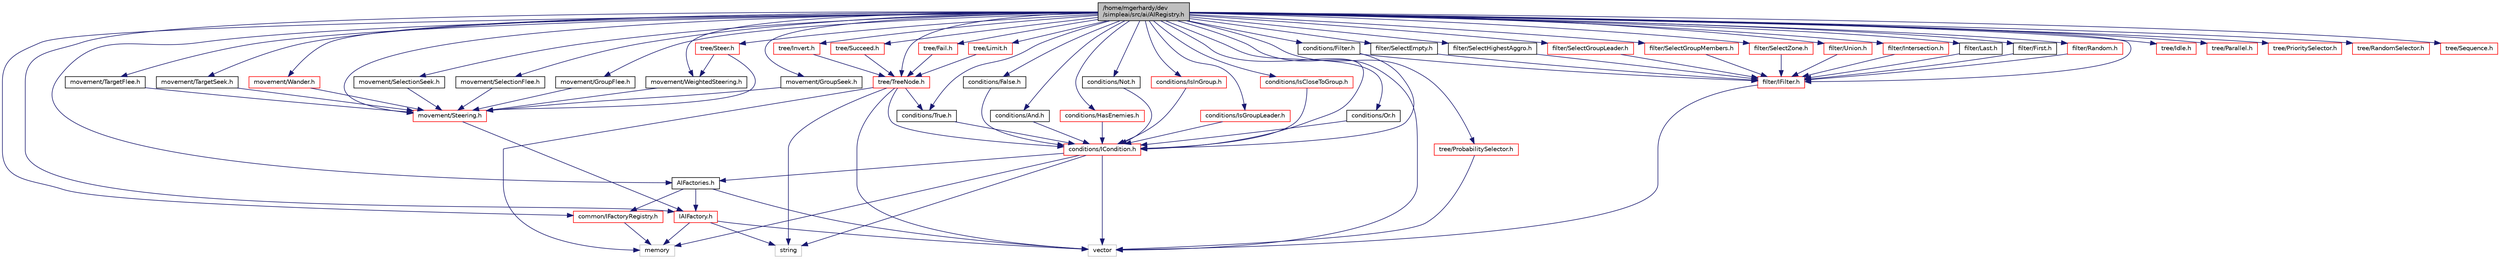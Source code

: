 digraph "/home/mgerhardy/dev/simpleai/src/ai/AIRegistry.h"
{
  edge [fontname="Helvetica",fontsize="10",labelfontname="Helvetica",labelfontsize="10"];
  node [fontname="Helvetica",fontsize="10",shape=record];
  Node1 [label="/home/mgerhardy/dev\l/simpleai/src/ai/AIRegistry.h",height=0.2,width=0.4,color="black", fillcolor="grey75", style="filled", fontcolor="black"];
  Node1 -> Node2 [color="midnightblue",fontsize="10",style="solid",fontname="Helvetica"];
  Node2 [label="IAIFactory.h",height=0.2,width=0.4,color="red", fillcolor="white", style="filled",URL="$IAIFactory_8h.html"];
  Node2 -> Node3 [color="midnightblue",fontsize="10",style="solid",fontname="Helvetica"];
  Node3 [label="memory",height=0.2,width=0.4,color="grey75", fillcolor="white", style="filled"];
  Node2 -> Node4 [color="midnightblue",fontsize="10",style="solid",fontname="Helvetica"];
  Node4 [label="string",height=0.2,width=0.4,color="grey75", fillcolor="white", style="filled"];
  Node2 -> Node5 [color="midnightblue",fontsize="10",style="solid",fontname="Helvetica"];
  Node5 [label="vector",height=0.2,width=0.4,color="grey75", fillcolor="white", style="filled"];
  Node1 -> Node6 [color="midnightblue",fontsize="10",style="solid",fontname="Helvetica"];
  Node6 [label="AIFactories.h",height=0.2,width=0.4,color="black", fillcolor="white", style="filled",URL="$AIFactories_8h.html"];
  Node6 -> Node2 [color="midnightblue",fontsize="10",style="solid",fontname="Helvetica"];
  Node6 -> Node7 [color="midnightblue",fontsize="10",style="solid",fontname="Helvetica"];
  Node7 [label="common/IFactoryRegistry.h",height=0.2,width=0.4,color="red", fillcolor="white", style="filled",URL="$IFactoryRegistry_8h.html"];
  Node7 -> Node3 [color="midnightblue",fontsize="10",style="solid",fontname="Helvetica"];
  Node6 -> Node5 [color="midnightblue",fontsize="10",style="solid",fontname="Helvetica"];
  Node1 -> Node7 [color="midnightblue",fontsize="10",style="solid",fontname="Helvetica"];
  Node1 -> Node5 [color="midnightblue",fontsize="10",style="solid",fontname="Helvetica"];
  Node1 -> Node8 [color="midnightblue",fontsize="10",style="solid",fontname="Helvetica"];
  Node8 [label="tree/TreeNode.h",height=0.2,width=0.4,color="red", fillcolor="white", style="filled",URL="$TreeNode_8h.html"];
  Node8 -> Node5 [color="midnightblue",fontsize="10",style="solid",fontname="Helvetica"];
  Node8 -> Node4 [color="midnightblue",fontsize="10",style="solid",fontname="Helvetica"];
  Node8 -> Node3 [color="midnightblue",fontsize="10",style="solid",fontname="Helvetica"];
  Node8 -> Node9 [color="midnightblue",fontsize="10",style="solid",fontname="Helvetica"];
  Node9 [label="conditions/ICondition.h",height=0.2,width=0.4,color="red", fillcolor="white", style="filled",URL="$ICondition_8h.html",tooltip="Condition related stuff. "];
  Node9 -> Node4 [color="midnightblue",fontsize="10",style="solid",fontname="Helvetica"];
  Node9 -> Node5 [color="midnightblue",fontsize="10",style="solid",fontname="Helvetica"];
  Node9 -> Node3 [color="midnightblue",fontsize="10",style="solid",fontname="Helvetica"];
  Node9 -> Node6 [color="midnightblue",fontsize="10",style="solid",fontname="Helvetica"];
  Node8 -> Node10 [color="midnightblue",fontsize="10",style="solid",fontname="Helvetica"];
  Node10 [label="conditions/True.h",height=0.2,width=0.4,color="black", fillcolor="white", style="filled",URL="$True_8h.html"];
  Node10 -> Node9 [color="midnightblue",fontsize="10",style="solid",fontname="Helvetica"];
  Node1 -> Node9 [color="midnightblue",fontsize="10",style="solid",fontname="Helvetica"];
  Node1 -> Node11 [color="midnightblue",fontsize="10",style="solid",fontname="Helvetica"];
  Node11 [label="tree/Fail.h",height=0.2,width=0.4,color="red", fillcolor="white", style="filled",URL="$Fail_8h.html"];
  Node11 -> Node8 [color="midnightblue",fontsize="10",style="solid",fontname="Helvetica"];
  Node1 -> Node12 [color="midnightblue",fontsize="10",style="solid",fontname="Helvetica"];
  Node12 [label="tree/Limit.h",height=0.2,width=0.4,color="red", fillcolor="white", style="filled",URL="$Limit_8h.html"];
  Node12 -> Node8 [color="midnightblue",fontsize="10",style="solid",fontname="Helvetica"];
  Node1 -> Node13 [color="midnightblue",fontsize="10",style="solid",fontname="Helvetica"];
  Node13 [label="tree/Invert.h",height=0.2,width=0.4,color="red", fillcolor="white", style="filled",URL="$Invert_8h.html"];
  Node13 -> Node8 [color="midnightblue",fontsize="10",style="solid",fontname="Helvetica"];
  Node1 -> Node14 [color="midnightblue",fontsize="10",style="solid",fontname="Helvetica"];
  Node14 [label="tree/Idle.h",height=0.2,width=0.4,color="red", fillcolor="white", style="filled",URL="$Idle_8h.html"];
  Node1 -> Node15 [color="midnightblue",fontsize="10",style="solid",fontname="Helvetica"];
  Node15 [label="tree/Parallel.h",height=0.2,width=0.4,color="red", fillcolor="white", style="filled",URL="$Parallel_8h.html"];
  Node1 -> Node16 [color="midnightblue",fontsize="10",style="solid",fontname="Helvetica"];
  Node16 [label="tree/PrioritySelector.h",height=0.2,width=0.4,color="red", fillcolor="white", style="filled",URL="$PrioritySelector_8h.html"];
  Node1 -> Node17 [color="midnightblue",fontsize="10",style="solid",fontname="Helvetica"];
  Node17 [label="tree/ProbabilitySelector.h",height=0.2,width=0.4,color="red", fillcolor="white", style="filled",URL="$ProbabilitySelector_8h.html"];
  Node17 -> Node5 [color="midnightblue",fontsize="10",style="solid",fontname="Helvetica"];
  Node1 -> Node18 [color="midnightblue",fontsize="10",style="solid",fontname="Helvetica"];
  Node18 [label="tree/RandomSelector.h",height=0.2,width=0.4,color="red", fillcolor="white", style="filled",URL="$RandomSelector_8h.html"];
  Node1 -> Node19 [color="midnightblue",fontsize="10",style="solid",fontname="Helvetica"];
  Node19 [label="tree/Sequence.h",height=0.2,width=0.4,color="red", fillcolor="white", style="filled",URL="$Sequence_8h.html"];
  Node1 -> Node20 [color="midnightblue",fontsize="10",style="solid",fontname="Helvetica"];
  Node20 [label="tree/Steer.h",height=0.2,width=0.4,color="red", fillcolor="white", style="filled",URL="$Steer_8h.html"];
  Node20 -> Node21 [color="midnightblue",fontsize="10",style="solid",fontname="Helvetica"];
  Node21 [label="movement/Steering.h",height=0.2,width=0.4,color="red", fillcolor="white", style="filled",URL="$Steering_8h.html",tooltip="Defines some basic movement algorithms like Wandering, Seeking and Fleeing. "];
  Node21 -> Node2 [color="midnightblue",fontsize="10",style="solid",fontname="Helvetica"];
  Node20 -> Node22 [color="midnightblue",fontsize="10",style="solid",fontname="Helvetica"];
  Node22 [label="movement/WeightedSteering.h",height=0.2,width=0.4,color="black", fillcolor="white", style="filled",URL="$WeightedSteering_8h.html"];
  Node22 -> Node21 [color="midnightblue",fontsize="10",style="solid",fontname="Helvetica"];
  Node1 -> Node23 [color="midnightblue",fontsize="10",style="solid",fontname="Helvetica"];
  Node23 [label="tree/Succeed.h",height=0.2,width=0.4,color="red", fillcolor="white", style="filled",URL="$Succeed_8h.html"];
  Node23 -> Node8 [color="midnightblue",fontsize="10",style="solid",fontname="Helvetica"];
  Node1 -> Node24 [color="midnightblue",fontsize="10",style="solid",fontname="Helvetica"];
  Node24 [label="conditions/And.h",height=0.2,width=0.4,color="black", fillcolor="white", style="filled",URL="$And_8h.html"];
  Node24 -> Node9 [color="midnightblue",fontsize="10",style="solid",fontname="Helvetica"];
  Node1 -> Node25 [color="midnightblue",fontsize="10",style="solid",fontname="Helvetica"];
  Node25 [label="conditions/False.h",height=0.2,width=0.4,color="black", fillcolor="white", style="filled",URL="$False_8h.html"];
  Node25 -> Node9 [color="midnightblue",fontsize="10",style="solid",fontname="Helvetica"];
  Node1 -> Node26 [color="midnightblue",fontsize="10",style="solid",fontname="Helvetica"];
  Node26 [label="conditions/HasEnemies.h",height=0.2,width=0.4,color="red", fillcolor="white", style="filled",URL="$HasEnemies_8h.html"];
  Node26 -> Node9 [color="midnightblue",fontsize="10",style="solid",fontname="Helvetica"];
  Node1 -> Node27 [color="midnightblue",fontsize="10",style="solid",fontname="Helvetica"];
  Node27 [label="conditions/Not.h",height=0.2,width=0.4,color="black", fillcolor="white", style="filled",URL="$Not_8h.html"];
  Node27 -> Node9 [color="midnightblue",fontsize="10",style="solid",fontname="Helvetica"];
  Node1 -> Node28 [color="midnightblue",fontsize="10",style="solid",fontname="Helvetica"];
  Node28 [label="conditions/Filter.h",height=0.2,width=0.4,color="black", fillcolor="white", style="filled",URL="$Filter_8h.html"];
  Node28 -> Node9 [color="midnightblue",fontsize="10",style="solid",fontname="Helvetica"];
  Node28 -> Node29 [color="midnightblue",fontsize="10",style="solid",fontname="Helvetica"];
  Node29 [label="filter/IFilter.h",height=0.2,width=0.4,color="red", fillcolor="white", style="filled",URL="$IFilter_8h.html"];
  Node29 -> Node5 [color="midnightblue",fontsize="10",style="solid",fontname="Helvetica"];
  Node1 -> Node30 [color="midnightblue",fontsize="10",style="solid",fontname="Helvetica"];
  Node30 [label="conditions/Or.h",height=0.2,width=0.4,color="black", fillcolor="white", style="filled",URL="$Or_8h.html"];
  Node30 -> Node9 [color="midnightblue",fontsize="10",style="solid",fontname="Helvetica"];
  Node1 -> Node10 [color="midnightblue",fontsize="10",style="solid",fontname="Helvetica"];
  Node1 -> Node31 [color="midnightblue",fontsize="10",style="solid",fontname="Helvetica"];
  Node31 [label="conditions/IsInGroup.h",height=0.2,width=0.4,color="red", fillcolor="white", style="filled",URL="$IsInGroup_8h.html"];
  Node31 -> Node9 [color="midnightblue",fontsize="10",style="solid",fontname="Helvetica"];
  Node1 -> Node32 [color="midnightblue",fontsize="10",style="solid",fontname="Helvetica"];
  Node32 [label="conditions/IsGroupLeader.h",height=0.2,width=0.4,color="red", fillcolor="white", style="filled",URL="$IsGroupLeader_8h.html"];
  Node32 -> Node9 [color="midnightblue",fontsize="10",style="solid",fontname="Helvetica"];
  Node1 -> Node33 [color="midnightblue",fontsize="10",style="solid",fontname="Helvetica"];
  Node33 [label="conditions/IsCloseToGroup.h",height=0.2,width=0.4,color="red", fillcolor="white", style="filled",URL="$IsCloseToGroup_8h.html"];
  Node33 -> Node9 [color="midnightblue",fontsize="10",style="solid",fontname="Helvetica"];
  Node1 -> Node29 [color="midnightblue",fontsize="10",style="solid",fontname="Helvetica"];
  Node1 -> Node34 [color="midnightblue",fontsize="10",style="solid",fontname="Helvetica"];
  Node34 [label="filter/SelectEmpty.h",height=0.2,width=0.4,color="black", fillcolor="white", style="filled",URL="$SelectEmpty_8h.html"];
  Node34 -> Node29 [color="midnightblue",fontsize="10",style="solid",fontname="Helvetica"];
  Node1 -> Node35 [color="midnightblue",fontsize="10",style="solid",fontname="Helvetica"];
  Node35 [label="filter/SelectHighestAggro.h",height=0.2,width=0.4,color="black", fillcolor="white", style="filled",URL="$SelectHighestAggro_8h.html"];
  Node35 -> Node29 [color="midnightblue",fontsize="10",style="solid",fontname="Helvetica"];
  Node1 -> Node36 [color="midnightblue",fontsize="10",style="solid",fontname="Helvetica"];
  Node36 [label="filter/SelectGroupLeader.h",height=0.2,width=0.4,color="red", fillcolor="white", style="filled",URL="$SelectGroupLeader_8h.html"];
  Node36 -> Node29 [color="midnightblue",fontsize="10",style="solid",fontname="Helvetica"];
  Node1 -> Node37 [color="midnightblue",fontsize="10",style="solid",fontname="Helvetica"];
  Node37 [label="filter/SelectGroupMembers.h",height=0.2,width=0.4,color="red", fillcolor="white", style="filled",URL="$SelectGroupMembers_8h.html"];
  Node37 -> Node29 [color="midnightblue",fontsize="10",style="solid",fontname="Helvetica"];
  Node1 -> Node38 [color="midnightblue",fontsize="10",style="solid",fontname="Helvetica"];
  Node38 [label="filter/SelectZone.h",height=0.2,width=0.4,color="red", fillcolor="white", style="filled",URL="$SelectZone_8h.html"];
  Node38 -> Node29 [color="midnightblue",fontsize="10",style="solid",fontname="Helvetica"];
  Node1 -> Node39 [color="midnightblue",fontsize="10",style="solid",fontname="Helvetica"];
  Node39 [label="filter/Union.h",height=0.2,width=0.4,color="red", fillcolor="white", style="filled",URL="$Union_8h.html"];
  Node39 -> Node29 [color="midnightblue",fontsize="10",style="solid",fontname="Helvetica"];
  Node1 -> Node40 [color="midnightblue",fontsize="10",style="solid",fontname="Helvetica"];
  Node40 [label="filter/Intersection.h",height=0.2,width=0.4,color="red", fillcolor="white", style="filled",URL="$Intersection_8h.html"];
  Node40 -> Node29 [color="midnightblue",fontsize="10",style="solid",fontname="Helvetica"];
  Node1 -> Node41 [color="midnightblue",fontsize="10",style="solid",fontname="Helvetica"];
  Node41 [label="filter/Last.h",height=0.2,width=0.4,color="black", fillcolor="white", style="filled",URL="$Last_8h.html"];
  Node41 -> Node29 [color="midnightblue",fontsize="10",style="solid",fontname="Helvetica"];
  Node1 -> Node42 [color="midnightblue",fontsize="10",style="solid",fontname="Helvetica"];
  Node42 [label="filter/First.h",height=0.2,width=0.4,color="black", fillcolor="white", style="filled",URL="$First_8h.html"];
  Node42 -> Node29 [color="midnightblue",fontsize="10",style="solid",fontname="Helvetica"];
  Node1 -> Node43 [color="midnightblue",fontsize="10",style="solid",fontname="Helvetica"];
  Node43 [label="filter/Random.h",height=0.2,width=0.4,color="red", fillcolor="white", style="filled",URL="$filter_2Random_8h.html"];
  Node43 -> Node29 [color="midnightblue",fontsize="10",style="solid",fontname="Helvetica"];
  Node1 -> Node44 [color="midnightblue",fontsize="10",style="solid",fontname="Helvetica"];
  Node44 [label="movement/SelectionSeek.h",height=0.2,width=0.4,color="black", fillcolor="white", style="filled",URL="$SelectionSeek_8h.html"];
  Node44 -> Node21 [color="midnightblue",fontsize="10",style="solid",fontname="Helvetica"];
  Node1 -> Node45 [color="midnightblue",fontsize="10",style="solid",fontname="Helvetica"];
  Node45 [label="movement/SelectionFlee.h",height=0.2,width=0.4,color="black", fillcolor="white", style="filled",URL="$SelectionFlee_8h.html"];
  Node45 -> Node21 [color="midnightblue",fontsize="10",style="solid",fontname="Helvetica"];
  Node1 -> Node46 [color="midnightblue",fontsize="10",style="solid",fontname="Helvetica"];
  Node46 [label="movement/GroupFlee.h",height=0.2,width=0.4,color="black", fillcolor="white", style="filled",URL="$GroupFlee_8h.html"];
  Node46 -> Node21 [color="midnightblue",fontsize="10",style="solid",fontname="Helvetica"];
  Node1 -> Node47 [color="midnightblue",fontsize="10",style="solid",fontname="Helvetica"];
  Node47 [label="movement/GroupSeek.h",height=0.2,width=0.4,color="black", fillcolor="white", style="filled",URL="$GroupSeek_8h.html"];
  Node47 -> Node21 [color="midnightblue",fontsize="10",style="solid",fontname="Helvetica"];
  Node1 -> Node21 [color="midnightblue",fontsize="10",style="solid",fontname="Helvetica"];
  Node1 -> Node48 [color="midnightblue",fontsize="10",style="solid",fontname="Helvetica"];
  Node48 [label="movement/TargetFlee.h",height=0.2,width=0.4,color="black", fillcolor="white", style="filled",URL="$TargetFlee_8h.html"];
  Node48 -> Node21 [color="midnightblue",fontsize="10",style="solid",fontname="Helvetica"];
  Node1 -> Node49 [color="midnightblue",fontsize="10",style="solid",fontname="Helvetica"];
  Node49 [label="movement/TargetSeek.h",height=0.2,width=0.4,color="black", fillcolor="white", style="filled",URL="$TargetSeek_8h.html"];
  Node49 -> Node21 [color="midnightblue",fontsize="10",style="solid",fontname="Helvetica"];
  Node1 -> Node50 [color="midnightblue",fontsize="10",style="solid",fontname="Helvetica"];
  Node50 [label="movement/Wander.h",height=0.2,width=0.4,color="red", fillcolor="white", style="filled",URL="$Wander_8h.html"];
  Node50 -> Node21 [color="midnightblue",fontsize="10",style="solid",fontname="Helvetica"];
  Node1 -> Node22 [color="midnightblue",fontsize="10",style="solid",fontname="Helvetica"];
}
